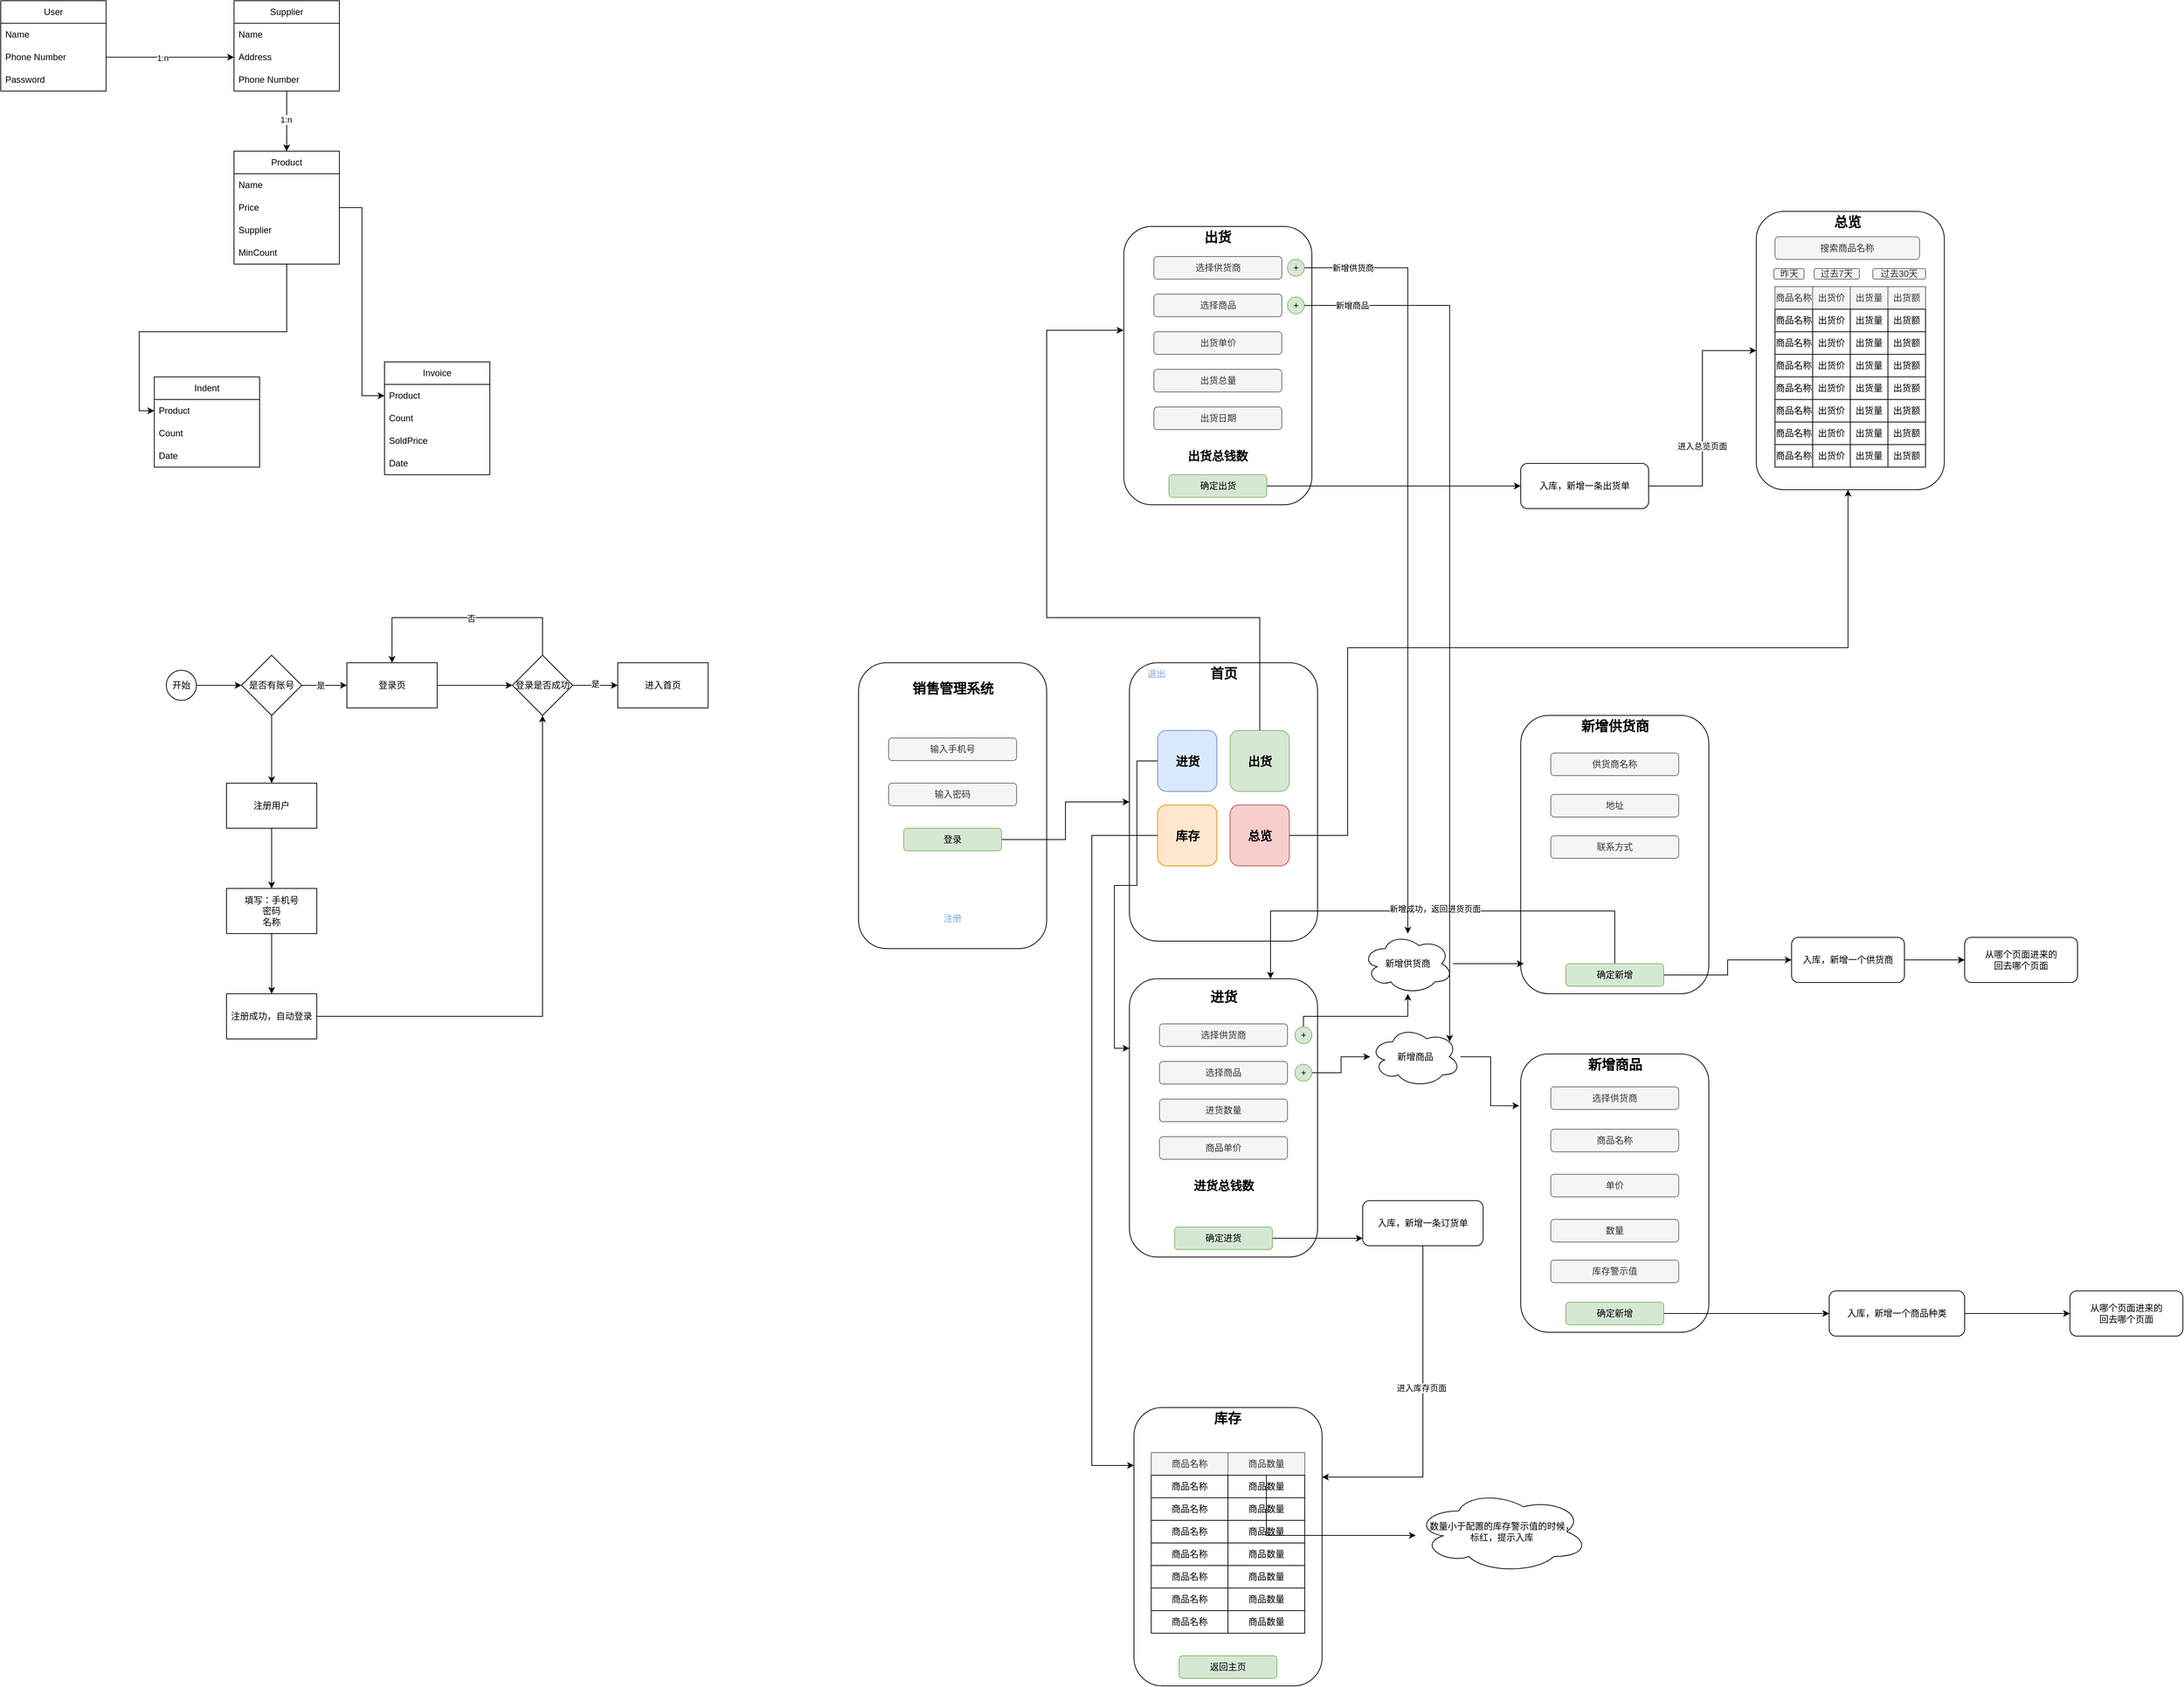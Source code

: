 <mxfile version="24.8.3">
  <diagram id="C5RBs43oDa-KdzZeNtuy" name="Page-1">
    <mxGraphModel dx="4014" dy="1931" grid="1" gridSize="10" guides="1" tooltips="1" connect="1" arrows="1" fold="1" page="1" pageScale="1" pageWidth="827" pageHeight="1169" math="0" shadow="0">
      <root>
        <mxCell id="WIyWlLk6GJQsqaUBKTNV-0" />
        <mxCell id="WIyWlLk6GJQsqaUBKTNV-1" parent="WIyWlLk6GJQsqaUBKTNV-0" />
        <mxCell id="1c8VSmIuXmgOSTZP4LNL-0" value="" style="group" vertex="1" connectable="0" parent="WIyWlLk6GJQsqaUBKTNV-1">
          <mxGeometry x="-170" y="900" width="720" height="560" as="geometry" />
        </mxCell>
        <mxCell id="Wz143nNGYcCUO_f9Ym2T-32" value="" style="edgeStyle=orthogonalEdgeStyle;rounded=0;orthogonalLoop=1;jettySize=auto;html=1;" parent="1c8VSmIuXmgOSTZP4LNL-0" source="Wz143nNGYcCUO_f9Ym2T-30" target="Wz143nNGYcCUO_f9Ym2T-31" edge="1">
          <mxGeometry relative="1" as="geometry" />
        </mxCell>
        <mxCell id="Wz143nNGYcCUO_f9Ym2T-30" value="开始" style="ellipse;whiteSpace=wrap;html=1;aspect=fixed;" parent="1c8VSmIuXmgOSTZP4LNL-0" vertex="1">
          <mxGeometry y="70" width="40" height="40" as="geometry" />
        </mxCell>
        <mxCell id="Wz143nNGYcCUO_f9Ym2T-34" value="" style="edgeStyle=orthogonalEdgeStyle;rounded=0;orthogonalLoop=1;jettySize=auto;html=1;" parent="1c8VSmIuXmgOSTZP4LNL-0" source="Wz143nNGYcCUO_f9Ym2T-31" target="Wz143nNGYcCUO_f9Ym2T-33" edge="1">
          <mxGeometry relative="1" as="geometry" />
        </mxCell>
        <mxCell id="Wz143nNGYcCUO_f9Ym2T-37" value="是" style="edgeLabel;html=1;align=center;verticalAlign=middle;resizable=0;points=[];" parent="Wz143nNGYcCUO_f9Ym2T-34" vertex="1" connectable="0">
          <mxGeometry x="-0.167" relative="1" as="geometry">
            <mxPoint as="offset" />
          </mxGeometry>
        </mxCell>
        <mxCell id="Wz143nNGYcCUO_f9Ym2T-39" value="" style="edgeStyle=orthogonalEdgeStyle;rounded=0;orthogonalLoop=1;jettySize=auto;html=1;" parent="1c8VSmIuXmgOSTZP4LNL-0" source="Wz143nNGYcCUO_f9Ym2T-31" target="Wz143nNGYcCUO_f9Ym2T-38" edge="1">
          <mxGeometry relative="1" as="geometry" />
        </mxCell>
        <mxCell id="Wz143nNGYcCUO_f9Ym2T-31" value="是否有账号" style="rhombus;whiteSpace=wrap;html=1;" parent="1c8VSmIuXmgOSTZP4LNL-0" vertex="1">
          <mxGeometry x="100" y="50" width="80" height="80" as="geometry" />
        </mxCell>
        <mxCell id="Wz143nNGYcCUO_f9Ym2T-36" value="" style="edgeStyle=orthogonalEdgeStyle;rounded=0;orthogonalLoop=1;jettySize=auto;html=1;" parent="1c8VSmIuXmgOSTZP4LNL-0" source="Wz143nNGYcCUO_f9Ym2T-33" target="Wz143nNGYcCUO_f9Ym2T-35" edge="1">
          <mxGeometry relative="1" as="geometry" />
        </mxCell>
        <mxCell id="Wz143nNGYcCUO_f9Ym2T-33" value="登录页" style="whiteSpace=wrap;html=1;" parent="1c8VSmIuXmgOSTZP4LNL-0" vertex="1">
          <mxGeometry x="240" y="60" width="120" height="60" as="geometry" />
        </mxCell>
        <mxCell id="Wz143nNGYcCUO_f9Ym2T-46" value="" style="edgeStyle=orthogonalEdgeStyle;rounded=0;orthogonalLoop=1;jettySize=auto;html=1;" parent="1c8VSmIuXmgOSTZP4LNL-0" source="Wz143nNGYcCUO_f9Ym2T-35" target="Wz143nNGYcCUO_f9Ym2T-45" edge="1">
          <mxGeometry relative="1" as="geometry" />
        </mxCell>
        <mxCell id="Wz143nNGYcCUO_f9Ym2T-48" value="是" style="edgeLabel;html=1;align=center;verticalAlign=middle;resizable=0;points=[];" parent="Wz143nNGYcCUO_f9Ym2T-46" vertex="1" connectable="0">
          <mxGeometry y="2" relative="1" as="geometry">
            <mxPoint as="offset" />
          </mxGeometry>
        </mxCell>
        <mxCell id="Wz143nNGYcCUO_f9Ym2T-47" style="edgeStyle=orthogonalEdgeStyle;rounded=0;orthogonalLoop=1;jettySize=auto;html=1;entryX=0.5;entryY=0;entryDx=0;entryDy=0;" parent="1c8VSmIuXmgOSTZP4LNL-0" source="Wz143nNGYcCUO_f9Ym2T-35" target="Wz143nNGYcCUO_f9Ym2T-33" edge="1">
          <mxGeometry relative="1" as="geometry">
            <Array as="points">
              <mxPoint x="500" />
              <mxPoint x="300" />
            </Array>
          </mxGeometry>
        </mxCell>
        <mxCell id="Wz143nNGYcCUO_f9Ym2T-49" value="否" style="edgeLabel;html=1;align=center;verticalAlign=middle;resizable=0;points=[];" parent="Wz143nNGYcCUO_f9Ym2T-47" vertex="1" connectable="0">
          <mxGeometry x="-0.065" y="1" relative="1" as="geometry">
            <mxPoint as="offset" />
          </mxGeometry>
        </mxCell>
        <mxCell id="Wz143nNGYcCUO_f9Ym2T-35" value="登录是否成功" style="rhombus;whiteSpace=wrap;html=1;" parent="1c8VSmIuXmgOSTZP4LNL-0" vertex="1">
          <mxGeometry x="460" y="50" width="80" height="80" as="geometry" />
        </mxCell>
        <mxCell id="Wz143nNGYcCUO_f9Ym2T-41" value="" style="edgeStyle=orthogonalEdgeStyle;rounded=0;orthogonalLoop=1;jettySize=auto;html=1;" parent="1c8VSmIuXmgOSTZP4LNL-0" source="Wz143nNGYcCUO_f9Ym2T-38" target="Wz143nNGYcCUO_f9Ym2T-40" edge="1">
          <mxGeometry relative="1" as="geometry" />
        </mxCell>
        <mxCell id="Wz143nNGYcCUO_f9Ym2T-38" value="注册用户" style="whiteSpace=wrap;html=1;" parent="1c8VSmIuXmgOSTZP4LNL-0" vertex="1">
          <mxGeometry x="80" y="220" width="120" height="60" as="geometry" />
        </mxCell>
        <mxCell id="Wz143nNGYcCUO_f9Ym2T-43" value="" style="edgeStyle=orthogonalEdgeStyle;rounded=0;orthogonalLoop=1;jettySize=auto;html=1;" parent="1c8VSmIuXmgOSTZP4LNL-0" source="Wz143nNGYcCUO_f9Ym2T-40" target="Wz143nNGYcCUO_f9Ym2T-42" edge="1">
          <mxGeometry relative="1" as="geometry" />
        </mxCell>
        <mxCell id="Wz143nNGYcCUO_f9Ym2T-40" value="填写：手机号&lt;br&gt;密码&lt;br&gt;名称" style="whiteSpace=wrap;html=1;" parent="1c8VSmIuXmgOSTZP4LNL-0" vertex="1">
          <mxGeometry x="80" y="360" width="120" height="60" as="geometry" />
        </mxCell>
        <mxCell id="Wz143nNGYcCUO_f9Ym2T-44" style="edgeStyle=orthogonalEdgeStyle;rounded=0;orthogonalLoop=1;jettySize=auto;html=1;entryX=0.5;entryY=1;entryDx=0;entryDy=0;" parent="1c8VSmIuXmgOSTZP4LNL-0" source="Wz143nNGYcCUO_f9Ym2T-42" target="Wz143nNGYcCUO_f9Ym2T-35" edge="1">
          <mxGeometry relative="1" as="geometry" />
        </mxCell>
        <mxCell id="Wz143nNGYcCUO_f9Ym2T-42" value="注册成功，自动登录" style="whiteSpace=wrap;html=1;" parent="1c8VSmIuXmgOSTZP4LNL-0" vertex="1">
          <mxGeometry x="80" y="500" width="120" height="60" as="geometry" />
        </mxCell>
        <mxCell id="Wz143nNGYcCUO_f9Ym2T-45" value="进入首页" style="whiteSpace=wrap;html=1;" parent="1c8VSmIuXmgOSTZP4LNL-0" vertex="1">
          <mxGeometry x="600" y="60" width="120" height="60" as="geometry" />
        </mxCell>
        <mxCell id="1c8VSmIuXmgOSTZP4LNL-1" value="" style="group" vertex="1" connectable="0" parent="WIyWlLk6GJQsqaUBKTNV-1">
          <mxGeometry x="-390" y="80" width="650" height="630" as="geometry" />
        </mxCell>
        <mxCell id="Wz143nNGYcCUO_f9Ym2T-0" value="User" style="swimlane;fontStyle=0;childLayout=stackLayout;horizontal=1;startSize=30;horizontalStack=0;resizeParent=1;resizeParentMax=0;resizeLast=0;collapsible=1;marginBottom=0;whiteSpace=wrap;html=1;" parent="1c8VSmIuXmgOSTZP4LNL-1" vertex="1">
          <mxGeometry width="140" height="120" as="geometry" />
        </mxCell>
        <mxCell id="Wz143nNGYcCUO_f9Ym2T-1" value="Name" style="text;strokeColor=none;fillColor=none;align=left;verticalAlign=middle;spacingLeft=4;spacingRight=4;overflow=hidden;points=[[0,0.5],[1,0.5]];portConstraint=eastwest;rotatable=0;whiteSpace=wrap;html=1;" parent="Wz143nNGYcCUO_f9Ym2T-0" vertex="1">
          <mxGeometry y="30" width="140" height="30" as="geometry" />
        </mxCell>
        <mxCell id="Wz143nNGYcCUO_f9Ym2T-2" value="Phone Number" style="text;strokeColor=none;fillColor=none;align=left;verticalAlign=middle;spacingLeft=4;spacingRight=4;overflow=hidden;points=[[0,0.5],[1,0.5]];portConstraint=eastwest;rotatable=0;whiteSpace=wrap;html=1;" parent="Wz143nNGYcCUO_f9Ym2T-0" vertex="1">
          <mxGeometry y="60" width="140" height="30" as="geometry" />
        </mxCell>
        <mxCell id="Wz143nNGYcCUO_f9Ym2T-3" value="Password" style="text;strokeColor=none;fillColor=none;align=left;verticalAlign=middle;spacingLeft=4;spacingRight=4;overflow=hidden;points=[[0,0.5],[1,0.5]];portConstraint=eastwest;rotatable=0;whiteSpace=wrap;html=1;" parent="Wz143nNGYcCUO_f9Ym2T-0" vertex="1">
          <mxGeometry y="90" width="140" height="30" as="geometry" />
        </mxCell>
        <mxCell id="Wz143nNGYcCUO_f9Ym2T-24" style="edgeStyle=orthogonalEdgeStyle;rounded=0;orthogonalLoop=1;jettySize=auto;html=1;entryX=0.5;entryY=0;entryDx=0;entryDy=0;" parent="1c8VSmIuXmgOSTZP4LNL-1" source="Wz143nNGYcCUO_f9Ym2T-4" target="Wz143nNGYcCUO_f9Ym2T-8" edge="1">
          <mxGeometry relative="1" as="geometry" />
        </mxCell>
        <mxCell id="Wz143nNGYcCUO_f9Ym2T-25" value="1:n" style="edgeLabel;html=1;align=center;verticalAlign=middle;resizable=0;points=[];" parent="Wz143nNGYcCUO_f9Ym2T-24" vertex="1" connectable="0">
          <mxGeometry x="-0.057" y="-1" relative="1" as="geometry">
            <mxPoint as="offset" />
          </mxGeometry>
        </mxCell>
        <mxCell id="Wz143nNGYcCUO_f9Ym2T-4" value="Supplier" style="swimlane;fontStyle=0;childLayout=stackLayout;horizontal=1;startSize=30;horizontalStack=0;resizeParent=1;resizeParentMax=0;resizeLast=0;collapsible=1;marginBottom=0;whiteSpace=wrap;html=1;" parent="1c8VSmIuXmgOSTZP4LNL-1" vertex="1">
          <mxGeometry x="310" width="140" height="120" as="geometry" />
        </mxCell>
        <mxCell id="Wz143nNGYcCUO_f9Ym2T-5" value="Name" style="text;strokeColor=none;fillColor=none;align=left;verticalAlign=middle;spacingLeft=4;spacingRight=4;overflow=hidden;points=[[0,0.5],[1,0.5]];portConstraint=eastwest;rotatable=0;whiteSpace=wrap;html=1;" parent="Wz143nNGYcCUO_f9Ym2T-4" vertex="1">
          <mxGeometry y="30" width="140" height="30" as="geometry" />
        </mxCell>
        <mxCell id="Wz143nNGYcCUO_f9Ym2T-6" value="Address" style="text;strokeColor=none;fillColor=none;align=left;verticalAlign=middle;spacingLeft=4;spacingRight=4;overflow=hidden;points=[[0,0.5],[1,0.5]];portConstraint=eastwest;rotatable=0;whiteSpace=wrap;html=1;" parent="Wz143nNGYcCUO_f9Ym2T-4" vertex="1">
          <mxGeometry y="60" width="140" height="30" as="geometry" />
        </mxCell>
        <mxCell id="Wz143nNGYcCUO_f9Ym2T-7" value="Phone Number" style="text;strokeColor=none;fillColor=none;align=left;verticalAlign=middle;spacingLeft=4;spacingRight=4;overflow=hidden;points=[[0,0.5],[1,0.5]];portConstraint=eastwest;rotatable=0;whiteSpace=wrap;html=1;" parent="Wz143nNGYcCUO_f9Ym2T-4" vertex="1">
          <mxGeometry y="90" width="140" height="30" as="geometry" />
        </mxCell>
        <mxCell id="Wz143nNGYcCUO_f9Ym2T-27" style="edgeStyle=orthogonalEdgeStyle;rounded=0;orthogonalLoop=1;jettySize=auto;html=1;entryX=0;entryY=0.5;entryDx=0;entryDy=0;" parent="1c8VSmIuXmgOSTZP4LNL-1" source="Wz143nNGYcCUO_f9Ym2T-8" target="Wz143nNGYcCUO_f9Ym2T-13" edge="1">
          <mxGeometry relative="1" as="geometry" />
        </mxCell>
        <mxCell id="Wz143nNGYcCUO_f9Ym2T-8" value="Product" style="swimlane;fontStyle=0;childLayout=stackLayout;horizontal=1;startSize=30;horizontalStack=0;resizeParent=1;resizeParentMax=0;resizeLast=0;collapsible=1;marginBottom=0;whiteSpace=wrap;html=1;" parent="1c8VSmIuXmgOSTZP4LNL-1" vertex="1">
          <mxGeometry x="310" y="200" width="140" height="150" as="geometry" />
        </mxCell>
        <mxCell id="Wz143nNGYcCUO_f9Ym2T-9" value="Name" style="text;strokeColor=none;fillColor=none;align=left;verticalAlign=middle;spacingLeft=4;spacingRight=4;overflow=hidden;points=[[0,0.5],[1,0.5]];portConstraint=eastwest;rotatable=0;whiteSpace=wrap;html=1;" parent="Wz143nNGYcCUO_f9Ym2T-8" vertex="1">
          <mxGeometry y="30" width="140" height="30" as="geometry" />
        </mxCell>
        <mxCell id="Wz143nNGYcCUO_f9Ym2T-10" value="Price" style="text;strokeColor=none;fillColor=none;align=left;verticalAlign=middle;spacingLeft=4;spacingRight=4;overflow=hidden;points=[[0,0.5],[1,0.5]];portConstraint=eastwest;rotatable=0;whiteSpace=wrap;html=1;" parent="Wz143nNGYcCUO_f9Ym2T-8" vertex="1">
          <mxGeometry y="60" width="140" height="30" as="geometry" />
        </mxCell>
        <mxCell id="Wz143nNGYcCUO_f9Ym2T-11" value="Supplier" style="text;strokeColor=none;fillColor=none;align=left;verticalAlign=middle;spacingLeft=4;spacingRight=4;overflow=hidden;points=[[0,0.5],[1,0.5]];portConstraint=eastwest;rotatable=0;whiteSpace=wrap;html=1;" parent="Wz143nNGYcCUO_f9Ym2T-8" vertex="1">
          <mxGeometry y="90" width="140" height="30" as="geometry" />
        </mxCell>
        <mxCell id="Wz143nNGYcCUO_f9Ym2T-22" value="MinCount" style="text;strokeColor=none;fillColor=none;align=left;verticalAlign=middle;spacingLeft=4;spacingRight=4;overflow=hidden;points=[[0,0.5],[1,0.5]];portConstraint=eastwest;rotatable=0;whiteSpace=wrap;html=1;" parent="Wz143nNGYcCUO_f9Ym2T-8" vertex="1">
          <mxGeometry y="120" width="140" height="30" as="geometry" />
        </mxCell>
        <mxCell id="Wz143nNGYcCUO_f9Ym2T-12" value="Indent" style="swimlane;fontStyle=0;childLayout=stackLayout;horizontal=1;startSize=30;horizontalStack=0;resizeParent=1;resizeParentMax=0;resizeLast=0;collapsible=1;marginBottom=0;whiteSpace=wrap;html=1;" parent="1c8VSmIuXmgOSTZP4LNL-1" vertex="1">
          <mxGeometry x="204" y="500" width="140" height="120" as="geometry" />
        </mxCell>
        <mxCell id="Wz143nNGYcCUO_f9Ym2T-13" value="Product" style="text;strokeColor=none;fillColor=none;align=left;verticalAlign=middle;spacingLeft=4;spacingRight=4;overflow=hidden;points=[[0,0.5],[1,0.5]];portConstraint=eastwest;rotatable=0;whiteSpace=wrap;html=1;" parent="Wz143nNGYcCUO_f9Ym2T-12" vertex="1">
          <mxGeometry y="30" width="140" height="30" as="geometry" />
        </mxCell>
        <mxCell id="Wz143nNGYcCUO_f9Ym2T-14" value="Count" style="text;strokeColor=none;fillColor=none;align=left;verticalAlign=middle;spacingLeft=4;spacingRight=4;overflow=hidden;points=[[0,0.5],[1,0.5]];portConstraint=eastwest;rotatable=0;whiteSpace=wrap;html=1;" parent="Wz143nNGYcCUO_f9Ym2T-12" vertex="1">
          <mxGeometry y="60" width="140" height="30" as="geometry" />
        </mxCell>
        <mxCell id="Wz143nNGYcCUO_f9Ym2T-16" value="Date" style="text;strokeColor=none;fillColor=none;align=left;verticalAlign=middle;spacingLeft=4;spacingRight=4;overflow=hidden;points=[[0,0.5],[1,0.5]];portConstraint=eastwest;rotatable=0;whiteSpace=wrap;html=1;" parent="Wz143nNGYcCUO_f9Ym2T-12" vertex="1">
          <mxGeometry y="90" width="140" height="30" as="geometry" />
        </mxCell>
        <mxCell id="Wz143nNGYcCUO_f9Ym2T-17" value="Invoice" style="swimlane;fontStyle=0;childLayout=stackLayout;horizontal=1;startSize=30;horizontalStack=0;resizeParent=1;resizeParentMax=0;resizeLast=0;collapsible=1;marginBottom=0;whiteSpace=wrap;html=1;" parent="1c8VSmIuXmgOSTZP4LNL-1" vertex="1">
          <mxGeometry x="510" y="480" width="140" height="150" as="geometry" />
        </mxCell>
        <mxCell id="Wz143nNGYcCUO_f9Ym2T-18" value="Product" style="text;strokeColor=none;fillColor=none;align=left;verticalAlign=middle;spacingLeft=4;spacingRight=4;overflow=hidden;points=[[0,0.5],[1,0.5]];portConstraint=eastwest;rotatable=0;whiteSpace=wrap;html=1;" parent="Wz143nNGYcCUO_f9Ym2T-17" vertex="1">
          <mxGeometry y="30" width="140" height="30" as="geometry" />
        </mxCell>
        <mxCell id="Wz143nNGYcCUO_f9Ym2T-19" value="Count" style="text;strokeColor=none;fillColor=none;align=left;verticalAlign=middle;spacingLeft=4;spacingRight=4;overflow=hidden;points=[[0,0.5],[1,0.5]];portConstraint=eastwest;rotatable=0;whiteSpace=wrap;html=1;" parent="Wz143nNGYcCUO_f9Ym2T-17" vertex="1">
          <mxGeometry y="60" width="140" height="30" as="geometry" />
        </mxCell>
        <mxCell id="Wz143nNGYcCUO_f9Ym2T-20" value="SoldPrice" style="text;strokeColor=none;fillColor=none;align=left;verticalAlign=middle;spacingLeft=4;spacingRight=4;overflow=hidden;points=[[0,0.5],[1,0.5]];portConstraint=eastwest;rotatable=0;whiteSpace=wrap;html=1;" parent="Wz143nNGYcCUO_f9Ym2T-17" vertex="1">
          <mxGeometry y="90" width="140" height="30" as="geometry" />
        </mxCell>
        <mxCell id="Wz143nNGYcCUO_f9Ym2T-21" value="Date" style="text;strokeColor=none;fillColor=none;align=left;verticalAlign=middle;spacingLeft=4;spacingRight=4;overflow=hidden;points=[[0,0.5],[1,0.5]];portConstraint=eastwest;rotatable=0;whiteSpace=wrap;html=1;" parent="Wz143nNGYcCUO_f9Ym2T-17" vertex="1">
          <mxGeometry y="120" width="140" height="30" as="geometry" />
        </mxCell>
        <mxCell id="Wz143nNGYcCUO_f9Ym2T-23" style="edgeStyle=orthogonalEdgeStyle;rounded=0;orthogonalLoop=1;jettySize=auto;html=1;" parent="1c8VSmIuXmgOSTZP4LNL-1" source="Wz143nNGYcCUO_f9Ym2T-2" target="Wz143nNGYcCUO_f9Ym2T-6" edge="1">
          <mxGeometry relative="1" as="geometry" />
        </mxCell>
        <mxCell id="Wz143nNGYcCUO_f9Ym2T-26" value="1:n" style="edgeLabel;html=1;align=center;verticalAlign=middle;resizable=0;points=[];" parent="Wz143nNGYcCUO_f9Ym2T-23" vertex="1" connectable="0">
          <mxGeometry x="-0.118" y="-1" relative="1" as="geometry">
            <mxPoint as="offset" />
          </mxGeometry>
        </mxCell>
        <mxCell id="Wz143nNGYcCUO_f9Ym2T-28" style="edgeStyle=orthogonalEdgeStyle;rounded=0;orthogonalLoop=1;jettySize=auto;html=1;" parent="1c8VSmIuXmgOSTZP4LNL-1" source="Wz143nNGYcCUO_f9Ym2T-10" target="Wz143nNGYcCUO_f9Ym2T-18" edge="1">
          <mxGeometry relative="1" as="geometry" />
        </mxCell>
        <mxCell id="1c8VSmIuXmgOSTZP4LNL-2" value="" style="group" vertex="1" connectable="0" parent="WIyWlLk6GJQsqaUBKTNV-1">
          <mxGeometry x="750" y="360" width="1760" height="1960" as="geometry" />
        </mxCell>
        <mxCell id="Wz143nNGYcCUO_f9Ym2T-50" value="" style="rounded=1;whiteSpace=wrap;html=1;" parent="1c8VSmIuXmgOSTZP4LNL-2" vertex="1">
          <mxGeometry y="600" width="250" height="380" as="geometry" />
        </mxCell>
        <mxCell id="Wz143nNGYcCUO_f9Ym2T-51" value="输入手机号" style="rounded=1;whiteSpace=wrap;html=1;fillColor=#f5f5f5;fontColor=#333333;strokeColor=#666666;" parent="1c8VSmIuXmgOSTZP4LNL-2" vertex="1">
          <mxGeometry x="40" y="700" width="170" height="30" as="geometry" />
        </mxCell>
        <mxCell id="Wz143nNGYcCUO_f9Ym2T-52" value="输入密码" style="rounded=1;whiteSpace=wrap;html=1;fillColor=#f5f5f5;fontColor=#333333;strokeColor=#666666;" parent="1c8VSmIuXmgOSTZP4LNL-2" vertex="1">
          <mxGeometry x="40" y="760" width="170" height="30" as="geometry" />
        </mxCell>
        <mxCell id="Wz143nNGYcCUO_f9Ym2T-57" style="edgeStyle=orthogonalEdgeStyle;rounded=0;orthogonalLoop=1;jettySize=auto;html=1;entryX=0;entryY=0.5;entryDx=0;entryDy=0;" parent="1c8VSmIuXmgOSTZP4LNL-2" source="Wz143nNGYcCUO_f9Ym2T-53" target="Wz143nNGYcCUO_f9Ym2T-56" edge="1">
          <mxGeometry relative="1" as="geometry" />
        </mxCell>
        <mxCell id="Wz143nNGYcCUO_f9Ym2T-53" value="登录" style="rounded=1;whiteSpace=wrap;html=1;fillColor=#d5e8d4;strokeColor=#82b366;" parent="1c8VSmIuXmgOSTZP4LNL-2" vertex="1">
          <mxGeometry x="60" y="820" width="130" height="30" as="geometry" />
        </mxCell>
        <mxCell id="Wz143nNGYcCUO_f9Ym2T-54" value="&lt;font color=&quot;#7ea6e0&quot;&gt;注册&lt;/font&gt;" style="text;html=1;align=center;verticalAlign=middle;whiteSpace=wrap;rounded=0;" parent="1c8VSmIuXmgOSTZP4LNL-2" vertex="1">
          <mxGeometry x="95" y="925" width="60" height="30" as="geometry" />
        </mxCell>
        <mxCell id="Wz143nNGYcCUO_f9Ym2T-55" value="&lt;b&gt;&lt;font style=&quot;font-size: 18px;&quot;&gt;销售管理系统&lt;/font&gt;&lt;/b&gt;" style="text;html=1;align=center;verticalAlign=middle;whiteSpace=wrap;rounded=0;" parent="1c8VSmIuXmgOSTZP4LNL-2" vertex="1">
          <mxGeometry x="67.5" y="620" width="115" height="30" as="geometry" />
        </mxCell>
        <mxCell id="Wz143nNGYcCUO_f9Ym2T-56" value="" style="rounded=1;whiteSpace=wrap;html=1;" parent="1c8VSmIuXmgOSTZP4LNL-2" vertex="1">
          <mxGeometry x="360" y="600" width="250" height="370" as="geometry" />
        </mxCell>
        <mxCell id="Wz143nNGYcCUO_f9Ym2T-63" value="&lt;b&gt;&lt;font style=&quot;font-size: 18px;&quot;&gt;首页&lt;/font&gt;&lt;/b&gt;" style="text;html=1;align=center;verticalAlign=middle;whiteSpace=wrap;rounded=0;" parent="1c8VSmIuXmgOSTZP4LNL-2" vertex="1">
          <mxGeometry x="427.5" y="600" width="115" height="30" as="geometry" />
        </mxCell>
        <mxCell id="Wz143nNGYcCUO_f9Ym2T-65" value="&lt;font color=&quot;#7ea6e0&quot;&gt;退出&lt;/font&gt;" style="text;html=1;align=center;verticalAlign=middle;whiteSpace=wrap;rounded=0;" parent="1c8VSmIuXmgOSTZP4LNL-2" vertex="1">
          <mxGeometry x="366" y="600" width="60" height="30" as="geometry" />
        </mxCell>
        <mxCell id="Wz143nNGYcCUO_f9Ym2T-66" value="" style="group" parent="1c8VSmIuXmgOSTZP4LNL-2" vertex="1" connectable="0">
          <mxGeometry x="397.5" y="690" width="175" height="180" as="geometry" />
        </mxCell>
        <mxCell id="Wz143nNGYcCUO_f9Ym2T-58" value="&lt;b&gt;&lt;font style=&quot;font-size: 16px;&quot;&gt;进货&lt;/font&gt;&lt;/b&gt;" style="rounded=1;whiteSpace=wrap;html=1;fillColor=#dae8fc;strokeColor=#6c8ebf;" parent="Wz143nNGYcCUO_f9Ym2T-66" vertex="1">
          <mxGeometry width="78.75" height="81" as="geometry" />
        </mxCell>
        <mxCell id="Wz143nNGYcCUO_f9Ym2T-60" value="&lt;b&gt;&lt;font style=&quot;font-size: 16px;&quot;&gt;库存&lt;/font&gt;&lt;/b&gt;" style="rounded=1;whiteSpace=wrap;html=1;fillColor=#ffe6cc;strokeColor=#d79b00;" parent="Wz143nNGYcCUO_f9Ym2T-66" vertex="1">
          <mxGeometry y="99" width="78.75" height="81" as="geometry" />
        </mxCell>
        <mxCell id="Wz143nNGYcCUO_f9Ym2T-61" value="&lt;b&gt;&lt;font style=&quot;font-size: 16px;&quot;&gt;出货&lt;/font&gt;&lt;/b&gt;" style="rounded=1;whiteSpace=wrap;html=1;fillColor=#d5e8d4;strokeColor=#82b366;" parent="Wz143nNGYcCUO_f9Ym2T-66" vertex="1">
          <mxGeometry x="96.25" width="78.75" height="81" as="geometry" />
        </mxCell>
        <mxCell id="Wz143nNGYcCUO_f9Ym2T-62" value="&lt;span style=&quot;font-size: 16px;&quot;&gt;&lt;b&gt;总览&lt;/b&gt;&lt;/span&gt;" style="rounded=1;whiteSpace=wrap;html=1;fillColor=#f8cecc;strokeColor=#b85450;" parent="Wz143nNGYcCUO_f9Ym2T-66" vertex="1">
          <mxGeometry x="96.25" y="99" width="78.75" height="81" as="geometry" />
        </mxCell>
        <mxCell id="Wz143nNGYcCUO_f9Ym2T-68" value="" style="rounded=1;whiteSpace=wrap;html=1;" parent="1c8VSmIuXmgOSTZP4LNL-2" vertex="1">
          <mxGeometry x="360" y="1020" width="250" height="370" as="geometry" />
        </mxCell>
        <mxCell id="Wz143nNGYcCUO_f9Ym2T-69" value="&lt;b&gt;&lt;font style=&quot;font-size: 18px;&quot;&gt;进货&lt;/font&gt;&lt;/b&gt;" style="text;html=1;align=center;verticalAlign=middle;whiteSpace=wrap;rounded=0;" parent="1c8VSmIuXmgOSTZP4LNL-2" vertex="1">
          <mxGeometry x="427.5" y="1030" width="115" height="30" as="geometry" />
        </mxCell>
        <mxCell id="Wz143nNGYcCUO_f9Ym2T-70" value="选择供货商" style="rounded=1;whiteSpace=wrap;html=1;fillColor=#f5f5f5;fontColor=#333333;strokeColor=#666666;" parent="1c8VSmIuXmgOSTZP4LNL-2" vertex="1">
          <mxGeometry x="400" y="1080" width="170" height="30" as="geometry" />
        </mxCell>
        <mxCell id="Wz143nNGYcCUO_f9Ym2T-71" value="选择商品" style="rounded=1;whiteSpace=wrap;html=1;fillColor=#f5f5f5;fontColor=#333333;strokeColor=#666666;" parent="1c8VSmIuXmgOSTZP4LNL-2" vertex="1">
          <mxGeometry x="400" y="1130" width="170" height="30" as="geometry" />
        </mxCell>
        <mxCell id="Wz143nNGYcCUO_f9Ym2T-72" value="进货数量" style="rounded=1;whiteSpace=wrap;html=1;fillColor=#f5f5f5;fontColor=#333333;strokeColor=#666666;" parent="1c8VSmIuXmgOSTZP4LNL-2" vertex="1">
          <mxGeometry x="400" y="1180" width="170" height="30" as="geometry" />
        </mxCell>
        <mxCell id="Wz143nNGYcCUO_f9Ym2T-73" value="商品单价" style="rounded=1;whiteSpace=wrap;html=1;fillColor=#f5f5f5;fontColor=#333333;strokeColor=#666666;" parent="1c8VSmIuXmgOSTZP4LNL-2" vertex="1">
          <mxGeometry x="400" y="1230" width="170" height="30" as="geometry" />
        </mxCell>
        <mxCell id="Wz143nNGYcCUO_f9Ym2T-74" value="&lt;b&gt;&lt;font style=&quot;font-size: 16px;&quot;&gt;进货总钱数&lt;/font&gt;&lt;/b&gt;" style="text;html=1;align=center;verticalAlign=middle;whiteSpace=wrap;rounded=0;" parent="1c8VSmIuXmgOSTZP4LNL-2" vertex="1">
          <mxGeometry x="433.75" y="1280" width="102.5" height="30" as="geometry" />
        </mxCell>
        <mxCell id="Wz143nNGYcCUO_f9Ym2T-91" value="" style="edgeStyle=orthogonalEdgeStyle;rounded=0;orthogonalLoop=1;jettySize=auto;html=1;" parent="1c8VSmIuXmgOSTZP4LNL-2" source="Wz143nNGYcCUO_f9Ym2T-75" target="Wz143nNGYcCUO_f9Ym2T-90" edge="1">
          <mxGeometry relative="1" as="geometry">
            <Array as="points">
              <mxPoint x="640" y="1365" />
              <mxPoint x="640" y="1365" />
            </Array>
          </mxGeometry>
        </mxCell>
        <mxCell id="Wz143nNGYcCUO_f9Ym2T-75" value="确定进货" style="rounded=1;whiteSpace=wrap;html=1;fillColor=#d5e8d4;strokeColor=#82b366;" parent="1c8VSmIuXmgOSTZP4LNL-2" vertex="1">
          <mxGeometry x="420" y="1350" width="130" height="30" as="geometry" />
        </mxCell>
        <mxCell id="Wz143nNGYcCUO_f9Ym2T-81" style="edgeStyle=orthogonalEdgeStyle;rounded=0;orthogonalLoop=1;jettySize=auto;html=1;" parent="1c8VSmIuXmgOSTZP4LNL-2" source="Wz143nNGYcCUO_f9Ym2T-76" target="Wz143nNGYcCUO_f9Ym2T-78" edge="1">
          <mxGeometry relative="1" as="geometry">
            <Array as="points">
              <mxPoint x="591" y="1070" />
              <mxPoint x="730" y="1070" />
            </Array>
          </mxGeometry>
        </mxCell>
        <mxCell id="Wz143nNGYcCUO_f9Ym2T-76" value="+" style="ellipse;whiteSpace=wrap;html=1;aspect=fixed;fillColor=#d5e8d4;strokeColor=#82b366;" parent="1c8VSmIuXmgOSTZP4LNL-2" vertex="1">
          <mxGeometry x="580" y="1083.75" width="22.5" height="22.5" as="geometry" />
        </mxCell>
        <mxCell id="Wz143nNGYcCUO_f9Ym2T-80" style="edgeStyle=orthogonalEdgeStyle;rounded=0;orthogonalLoop=1;jettySize=auto;html=1;" parent="1c8VSmIuXmgOSTZP4LNL-2" source="Wz143nNGYcCUO_f9Ym2T-77" target="Wz143nNGYcCUO_f9Ym2T-79" edge="1">
          <mxGeometry relative="1" as="geometry" />
        </mxCell>
        <mxCell id="Wz143nNGYcCUO_f9Ym2T-77" value="+" style="ellipse;whiteSpace=wrap;html=1;aspect=fixed;fillColor=#d5e8d4;strokeColor=#82b366;" parent="1c8VSmIuXmgOSTZP4LNL-2" vertex="1">
          <mxGeometry x="580" y="1133.75" width="22.5" height="22.5" as="geometry" />
        </mxCell>
        <mxCell id="Wz143nNGYcCUO_f9Ym2T-78" value="新增供货商" style="ellipse;shape=cloud;whiteSpace=wrap;html=1;" parent="1c8VSmIuXmgOSTZP4LNL-2" vertex="1">
          <mxGeometry x="670" y="960" width="120" height="80" as="geometry" />
        </mxCell>
        <mxCell id="Wz143nNGYcCUO_f9Ym2T-79" value="新增商品" style="ellipse;shape=cloud;whiteSpace=wrap;html=1;" parent="1c8VSmIuXmgOSTZP4LNL-2" vertex="1">
          <mxGeometry x="680" y="1083.75" width="120" height="80" as="geometry" />
        </mxCell>
        <mxCell id="Wz143nNGYcCUO_f9Ym2T-82" value="" style="rounded=1;whiteSpace=wrap;html=1;" parent="1c8VSmIuXmgOSTZP4LNL-2" vertex="1">
          <mxGeometry x="880" y="670" width="250" height="370" as="geometry" />
        </mxCell>
        <mxCell id="Wz143nNGYcCUO_f9Ym2T-83" style="edgeStyle=orthogonalEdgeStyle;rounded=0;orthogonalLoop=1;jettySize=auto;html=1;entryX=0.016;entryY=0.892;entryDx=0;entryDy=0;entryPerimeter=0;" parent="1c8VSmIuXmgOSTZP4LNL-2" source="Wz143nNGYcCUO_f9Ym2T-78" target="Wz143nNGYcCUO_f9Ym2T-82" edge="1">
          <mxGeometry relative="1" as="geometry" />
        </mxCell>
        <mxCell id="Wz143nNGYcCUO_f9Ym2T-84" value="供货商名称" style="rounded=1;whiteSpace=wrap;html=1;fillColor=#f5f5f5;fontColor=#333333;strokeColor=#666666;" parent="1c8VSmIuXmgOSTZP4LNL-2" vertex="1">
          <mxGeometry x="920" y="720" width="170" height="30" as="geometry" />
        </mxCell>
        <mxCell id="Wz143nNGYcCUO_f9Ym2T-85" value="&lt;b&gt;&lt;font style=&quot;font-size: 18px;&quot;&gt;新增供货商&lt;/font&gt;&lt;/b&gt;" style="text;html=1;align=center;verticalAlign=middle;whiteSpace=wrap;rounded=0;" parent="1c8VSmIuXmgOSTZP4LNL-2" vertex="1">
          <mxGeometry x="947.5" y="670" width="115" height="30" as="geometry" />
        </mxCell>
        <mxCell id="Wz143nNGYcCUO_f9Ym2T-86" value="地址" style="rounded=1;whiteSpace=wrap;html=1;fillColor=#f5f5f5;fontColor=#333333;strokeColor=#666666;" parent="1c8VSmIuXmgOSTZP4LNL-2" vertex="1">
          <mxGeometry x="920" y="775" width="170" height="30" as="geometry" />
        </mxCell>
        <mxCell id="Wz143nNGYcCUO_f9Ym2T-87" value="联系方式" style="rounded=1;whiteSpace=wrap;html=1;fillColor=#f5f5f5;fontColor=#333333;strokeColor=#666666;" parent="1c8VSmIuXmgOSTZP4LNL-2" vertex="1">
          <mxGeometry x="920" y="830" width="170" height="30" as="geometry" />
        </mxCell>
        <mxCell id="Wz143nNGYcCUO_f9Ym2T-93" value="" style="edgeStyle=orthogonalEdgeStyle;rounded=0;orthogonalLoop=1;jettySize=auto;html=1;" parent="1c8VSmIuXmgOSTZP4LNL-2" source="Wz143nNGYcCUO_f9Ym2T-88" target="Wz143nNGYcCUO_f9Ym2T-92" edge="1">
          <mxGeometry relative="1" as="geometry" />
        </mxCell>
        <mxCell id="Wz143nNGYcCUO_f9Ym2T-94" style="edgeStyle=orthogonalEdgeStyle;rounded=0;orthogonalLoop=1;jettySize=auto;html=1;entryX=0.75;entryY=0;entryDx=0;entryDy=0;" parent="1c8VSmIuXmgOSTZP4LNL-2" source="Wz143nNGYcCUO_f9Ym2T-88" target="Wz143nNGYcCUO_f9Ym2T-68" edge="1">
          <mxGeometry relative="1" as="geometry">
            <Array as="points">
              <mxPoint x="1005" y="930" />
              <mxPoint x="548" y="930" />
            </Array>
          </mxGeometry>
        </mxCell>
        <mxCell id="Wz143nNGYcCUO_f9Ym2T-95" value="新增成功，返回进货页面" style="edgeLabel;html=1;align=center;verticalAlign=middle;resizable=0;points=[];" parent="Wz143nNGYcCUO_f9Ym2T-94" vertex="1" connectable="0">
          <mxGeometry x="0.003" y="-3" relative="1" as="geometry">
            <mxPoint as="offset" />
          </mxGeometry>
        </mxCell>
        <mxCell id="Wz143nNGYcCUO_f9Ym2T-88" value="确定新增" style="rounded=1;whiteSpace=wrap;html=1;fillColor=#d5e8d4;strokeColor=#82b366;" parent="1c8VSmIuXmgOSTZP4LNL-2" vertex="1">
          <mxGeometry x="940" y="1000" width="130" height="30" as="geometry" />
        </mxCell>
        <mxCell id="Wz143nNGYcCUO_f9Ym2T-129" style="edgeStyle=orthogonalEdgeStyle;rounded=0;orthogonalLoop=1;jettySize=auto;html=1;entryX=1;entryY=0.25;entryDx=0;entryDy=0;" parent="1c8VSmIuXmgOSTZP4LNL-2" source="Wz143nNGYcCUO_f9Ym2T-90" target="Wz143nNGYcCUO_f9Ym2T-108" edge="1">
          <mxGeometry relative="1" as="geometry">
            <Array as="points">
              <mxPoint x="750" y="1683" />
            </Array>
          </mxGeometry>
        </mxCell>
        <mxCell id="Wz143nNGYcCUO_f9Ym2T-130" value="进入库存页面" style="edgeLabel;html=1;align=center;verticalAlign=middle;resizable=0;points=[];" parent="Wz143nNGYcCUO_f9Ym2T-129" vertex="1" connectable="0">
          <mxGeometry x="-0.144" y="-2" relative="1" as="geometry">
            <mxPoint as="offset" />
          </mxGeometry>
        </mxCell>
        <mxCell id="Wz143nNGYcCUO_f9Ym2T-90" value="入库，新增一条订货单" style="whiteSpace=wrap;html=1;rounded=1;" parent="1c8VSmIuXmgOSTZP4LNL-2" vertex="1">
          <mxGeometry x="670" y="1315" width="160" height="60" as="geometry" />
        </mxCell>
        <mxCell id="Wz143nNGYcCUO_f9Ym2T-156" value="" style="edgeStyle=orthogonalEdgeStyle;rounded=0;orthogonalLoop=1;jettySize=auto;html=1;" parent="1c8VSmIuXmgOSTZP4LNL-2" source="Wz143nNGYcCUO_f9Ym2T-92" target="Wz143nNGYcCUO_f9Ym2T-155" edge="1">
          <mxGeometry relative="1" as="geometry" />
        </mxCell>
        <mxCell id="Wz143nNGYcCUO_f9Ym2T-92" value="入库，新增一个供货商" style="whiteSpace=wrap;html=1;rounded=1;" parent="1c8VSmIuXmgOSTZP4LNL-2" vertex="1">
          <mxGeometry x="1240" y="965" width="150" height="60" as="geometry" />
        </mxCell>
        <mxCell id="Wz143nNGYcCUO_f9Ym2T-96" value="" style="rounded=1;whiteSpace=wrap;html=1;" parent="1c8VSmIuXmgOSTZP4LNL-2" vertex="1">
          <mxGeometry x="880" y="1120" width="250" height="370" as="geometry" />
        </mxCell>
        <mxCell id="Wz143nNGYcCUO_f9Ym2T-97" value="&lt;b&gt;&lt;font style=&quot;font-size: 18px;&quot;&gt;新增商品&lt;/font&gt;&lt;/b&gt;" style="text;html=1;align=center;verticalAlign=middle;whiteSpace=wrap;rounded=0;" parent="1c8VSmIuXmgOSTZP4LNL-2" vertex="1">
          <mxGeometry x="947.5" y="1120" width="115" height="30" as="geometry" />
        </mxCell>
        <mxCell id="Wz143nNGYcCUO_f9Ym2T-98" value="选择供货商" style="rounded=1;whiteSpace=wrap;html=1;fillColor=#f5f5f5;fontColor=#333333;strokeColor=#666666;" parent="1c8VSmIuXmgOSTZP4LNL-2" vertex="1">
          <mxGeometry x="920" y="1163.75" width="170" height="30" as="geometry" />
        </mxCell>
        <mxCell id="Wz143nNGYcCUO_f9Ym2T-99" value="商品名称" style="rounded=1;whiteSpace=wrap;html=1;fillColor=#f5f5f5;fontColor=#333333;strokeColor=#666666;" parent="1c8VSmIuXmgOSTZP4LNL-2" vertex="1">
          <mxGeometry x="920" y="1220" width="170" height="30" as="geometry" />
        </mxCell>
        <mxCell id="Wz143nNGYcCUO_f9Ym2T-100" value="单价" style="rounded=1;whiteSpace=wrap;html=1;fillColor=#f5f5f5;fontColor=#333333;strokeColor=#666666;" parent="1c8VSmIuXmgOSTZP4LNL-2" vertex="1">
          <mxGeometry x="920" y="1280" width="170" height="30" as="geometry" />
        </mxCell>
        <mxCell id="Wz143nNGYcCUO_f9Ym2T-101" value="数量" style="rounded=1;whiteSpace=wrap;html=1;fillColor=#f5f5f5;fontColor=#333333;strokeColor=#666666;" parent="1c8VSmIuXmgOSTZP4LNL-2" vertex="1">
          <mxGeometry x="920" y="1340" width="170" height="30" as="geometry" />
        </mxCell>
        <mxCell id="Wz143nNGYcCUO_f9Ym2T-102" value="库存警示值" style="rounded=1;whiteSpace=wrap;html=1;fillColor=#f5f5f5;fontColor=#333333;strokeColor=#666666;" parent="1c8VSmIuXmgOSTZP4LNL-2" vertex="1">
          <mxGeometry x="920" y="1394" width="170" height="30" as="geometry" />
        </mxCell>
        <mxCell id="Wz143nNGYcCUO_f9Ym2T-106" value="" style="edgeStyle=orthogonalEdgeStyle;rounded=0;orthogonalLoop=1;jettySize=auto;html=1;" parent="1c8VSmIuXmgOSTZP4LNL-2" source="Wz143nNGYcCUO_f9Ym2T-103" target="Wz143nNGYcCUO_f9Ym2T-105" edge="1">
          <mxGeometry relative="1" as="geometry" />
        </mxCell>
        <mxCell id="Wz143nNGYcCUO_f9Ym2T-103" value="确定新增" style="rounded=1;whiteSpace=wrap;html=1;fillColor=#d5e8d4;strokeColor=#82b366;" parent="1c8VSmIuXmgOSTZP4LNL-2" vertex="1">
          <mxGeometry x="940" y="1450" width="130" height="30" as="geometry" />
        </mxCell>
        <mxCell id="Wz143nNGYcCUO_f9Ym2T-104" style="edgeStyle=orthogonalEdgeStyle;rounded=0;orthogonalLoop=1;jettySize=auto;html=1;entryX=-0.008;entryY=0.186;entryDx=0;entryDy=0;entryPerimeter=0;" parent="1c8VSmIuXmgOSTZP4LNL-2" source="Wz143nNGYcCUO_f9Ym2T-79" target="Wz143nNGYcCUO_f9Ym2T-96" edge="1">
          <mxGeometry relative="1" as="geometry" />
        </mxCell>
        <mxCell id="Wz143nNGYcCUO_f9Ym2T-158" style="edgeStyle=orthogonalEdgeStyle;rounded=0;orthogonalLoop=1;jettySize=auto;html=1;entryX=0;entryY=0.5;entryDx=0;entryDy=0;" parent="1c8VSmIuXmgOSTZP4LNL-2" source="Wz143nNGYcCUO_f9Ym2T-105" target="Wz143nNGYcCUO_f9Ym2T-157" edge="1">
          <mxGeometry relative="1" as="geometry" />
        </mxCell>
        <mxCell id="Wz143nNGYcCUO_f9Ym2T-105" value="入库，新增一个商品种类" style="whiteSpace=wrap;html=1;rounded=1;" parent="1c8VSmIuXmgOSTZP4LNL-2" vertex="1">
          <mxGeometry x="1290" y="1435" width="180" height="60" as="geometry" />
        </mxCell>
        <mxCell id="Wz143nNGYcCUO_f9Ym2T-107" style="edgeStyle=orthogonalEdgeStyle;rounded=0;orthogonalLoop=1;jettySize=auto;html=1;entryX=0;entryY=0.25;entryDx=0;entryDy=0;" parent="1c8VSmIuXmgOSTZP4LNL-2" source="Wz143nNGYcCUO_f9Ym2T-58" target="Wz143nNGYcCUO_f9Ym2T-68" edge="1">
          <mxGeometry relative="1" as="geometry">
            <Array as="points">
              <mxPoint x="370" y="731" />
              <mxPoint x="370" y="896" />
              <mxPoint x="340" y="896" />
              <mxPoint x="340" y="1113" />
            </Array>
          </mxGeometry>
        </mxCell>
        <mxCell id="Wz143nNGYcCUO_f9Ym2T-108" value="" style="rounded=1;whiteSpace=wrap;html=1;" parent="1c8VSmIuXmgOSTZP4LNL-2" vertex="1">
          <mxGeometry x="366" y="1590" width="250" height="370" as="geometry" />
        </mxCell>
        <mxCell id="Wz143nNGYcCUO_f9Ym2T-109" value="&lt;b&gt;&lt;font style=&quot;font-size: 18px;&quot;&gt;库存&lt;/font&gt;&lt;/b&gt;" style="text;html=1;align=center;verticalAlign=middle;whiteSpace=wrap;rounded=0;" parent="1c8VSmIuXmgOSTZP4LNL-2" vertex="1">
          <mxGeometry x="433" y="1590" width="115" height="30" as="geometry" />
        </mxCell>
        <mxCell id="Wz143nNGYcCUO_f9Ym2T-114" value="商品名称" style="rounded=0;whiteSpace=wrap;html=1;fillColor=#f5f5f5;fontColor=#333333;strokeColor=#666666;" parent="1c8VSmIuXmgOSTZP4LNL-2" vertex="1">
          <mxGeometry x="389" y="1650" width="102" height="30" as="geometry" />
        </mxCell>
        <mxCell id="Wz143nNGYcCUO_f9Ym2T-115" value="商品数量" style="rounded=0;whiteSpace=wrap;html=1;fillColor=#f5f5f5;fontColor=#333333;strokeColor=#666666;" parent="1c8VSmIuXmgOSTZP4LNL-2" vertex="1">
          <mxGeometry x="491" y="1650" width="102" height="30" as="geometry" />
        </mxCell>
        <mxCell id="Wz143nNGYcCUO_f9Ym2T-118" value="" style="group" parent="1c8VSmIuXmgOSTZP4LNL-2" vertex="1" connectable="0">
          <mxGeometry x="389" y="1680" width="204" height="30" as="geometry" />
        </mxCell>
        <mxCell id="Wz143nNGYcCUO_f9Ym2T-116" value="商品名称" style="rounded=0;whiteSpace=wrap;html=1;" parent="Wz143nNGYcCUO_f9Ym2T-118" vertex="1">
          <mxGeometry width="102" height="30" as="geometry" />
        </mxCell>
        <mxCell id="Wz143nNGYcCUO_f9Ym2T-117" value="商品数量" style="rounded=0;whiteSpace=wrap;html=1;" parent="Wz143nNGYcCUO_f9Ym2T-118" vertex="1">
          <mxGeometry x="102" width="102" height="30" as="geometry" />
        </mxCell>
        <mxCell id="Wz143nNGYcCUO_f9Ym2T-119" value="商品名称" style="rounded=0;whiteSpace=wrap;html=1;" parent="1c8VSmIuXmgOSTZP4LNL-2" vertex="1">
          <mxGeometry x="389" y="1710" width="102" height="30" as="geometry" />
        </mxCell>
        <mxCell id="Wz143nNGYcCUO_f9Ym2T-120" value="商品数量" style="rounded=0;whiteSpace=wrap;html=1;" parent="1c8VSmIuXmgOSTZP4LNL-2" vertex="1">
          <mxGeometry x="491" y="1710" width="102" height="30" as="geometry" />
        </mxCell>
        <mxCell id="Wz143nNGYcCUO_f9Ym2T-121" value="商品名称" style="rounded=0;whiteSpace=wrap;html=1;" parent="1c8VSmIuXmgOSTZP4LNL-2" vertex="1">
          <mxGeometry x="389" y="1740" width="102" height="30" as="geometry" />
        </mxCell>
        <mxCell id="Wz143nNGYcCUO_f9Ym2T-122" value="商品数量" style="rounded=0;whiteSpace=wrap;html=1;" parent="1c8VSmIuXmgOSTZP4LNL-2" vertex="1">
          <mxGeometry x="491" y="1740" width="102" height="30" as="geometry" />
        </mxCell>
        <mxCell id="Wz143nNGYcCUO_f9Ym2T-123" value="商品名称" style="rounded=0;whiteSpace=wrap;html=1;" parent="1c8VSmIuXmgOSTZP4LNL-2" vertex="1">
          <mxGeometry x="389" y="1770" width="102" height="30" as="geometry" />
        </mxCell>
        <mxCell id="Wz143nNGYcCUO_f9Ym2T-124" value="商品数量" style="rounded=0;whiteSpace=wrap;html=1;" parent="1c8VSmIuXmgOSTZP4LNL-2" vertex="1">
          <mxGeometry x="491" y="1770" width="102" height="30" as="geometry" />
        </mxCell>
        <mxCell id="Wz143nNGYcCUO_f9Ym2T-125" value="商品名称" style="rounded=0;whiteSpace=wrap;html=1;" parent="1c8VSmIuXmgOSTZP4LNL-2" vertex="1">
          <mxGeometry x="389" y="1800" width="102" height="30" as="geometry" />
        </mxCell>
        <mxCell id="Wz143nNGYcCUO_f9Ym2T-126" value="商品数量" style="rounded=0;whiteSpace=wrap;html=1;" parent="1c8VSmIuXmgOSTZP4LNL-2" vertex="1">
          <mxGeometry x="491" y="1800" width="102" height="30" as="geometry" />
        </mxCell>
        <mxCell id="Wz143nNGYcCUO_f9Ym2T-127" value="返回主页" style="rounded=1;whiteSpace=wrap;html=1;fillColor=#d5e8d4;strokeColor=#82b366;" parent="1c8VSmIuXmgOSTZP4LNL-2" vertex="1">
          <mxGeometry x="426" y="1920" width="130" height="30" as="geometry" />
        </mxCell>
        <mxCell id="Wz143nNGYcCUO_f9Ym2T-128" style="edgeStyle=orthogonalEdgeStyle;rounded=0;orthogonalLoop=1;jettySize=auto;html=1;entryX=0;entryY=0.208;entryDx=0;entryDy=0;entryPerimeter=0;" parent="1c8VSmIuXmgOSTZP4LNL-2" source="Wz143nNGYcCUO_f9Ym2T-60" target="Wz143nNGYcCUO_f9Ym2T-108" edge="1">
          <mxGeometry relative="1" as="geometry">
            <Array as="points">
              <mxPoint x="310" y="830" />
              <mxPoint x="310" y="1667" />
            </Array>
          </mxGeometry>
        </mxCell>
        <mxCell id="Wz143nNGYcCUO_f9Ym2T-133" value="" style="group" parent="1c8VSmIuXmgOSTZP4LNL-2" vertex="1" connectable="0">
          <mxGeometry x="389" y="1830" width="204" height="30" as="geometry" />
        </mxCell>
        <mxCell id="Wz143nNGYcCUO_f9Ym2T-131" value="商品名称" style="rounded=0;whiteSpace=wrap;html=1;" parent="Wz143nNGYcCUO_f9Ym2T-133" vertex="1">
          <mxGeometry width="102" height="30" as="geometry" />
        </mxCell>
        <mxCell id="Wz143nNGYcCUO_f9Ym2T-132" value="商品数量" style="rounded=0;whiteSpace=wrap;html=1;" parent="Wz143nNGYcCUO_f9Ym2T-133" vertex="1">
          <mxGeometry x="102" width="102" height="30" as="geometry" />
        </mxCell>
        <mxCell id="Wz143nNGYcCUO_f9Ym2T-134" value="商品名称" style="rounded=0;whiteSpace=wrap;html=1;" parent="1c8VSmIuXmgOSTZP4LNL-2" vertex="1">
          <mxGeometry x="389" y="1860" width="102" height="30" as="geometry" />
        </mxCell>
        <mxCell id="Wz143nNGYcCUO_f9Ym2T-135" value="商品数量" style="rounded=0;whiteSpace=wrap;html=1;" parent="1c8VSmIuXmgOSTZP4LNL-2" vertex="1">
          <mxGeometry x="491" y="1860" width="102" height="30" as="geometry" />
        </mxCell>
        <mxCell id="Wz143nNGYcCUO_f9Ym2T-136" value="数量小于配置的库存警示值的时候，&lt;br&gt;标红，提示入库" style="ellipse;shape=cloud;whiteSpace=wrap;html=1;" parent="1c8VSmIuXmgOSTZP4LNL-2" vertex="1">
          <mxGeometry x="740" y="1700" width="230" height="110" as="geometry" />
        </mxCell>
        <mxCell id="Wz143nNGYcCUO_f9Ym2T-137" style="edgeStyle=orthogonalEdgeStyle;rounded=0;orthogonalLoop=1;jettySize=auto;html=1;" parent="1c8VSmIuXmgOSTZP4LNL-2" source="Wz143nNGYcCUO_f9Ym2T-115" target="Wz143nNGYcCUO_f9Ym2T-136" edge="1">
          <mxGeometry relative="1" as="geometry">
            <Array as="points">
              <mxPoint x="542" y="1760" />
            </Array>
          </mxGeometry>
        </mxCell>
        <mxCell id="Wz143nNGYcCUO_f9Ym2T-138" value="" style="rounded=1;whiteSpace=wrap;html=1;" parent="1c8VSmIuXmgOSTZP4LNL-2" vertex="1">
          <mxGeometry x="352.5" y="20" width="250" height="370" as="geometry" />
        </mxCell>
        <mxCell id="Wz143nNGYcCUO_f9Ym2T-139" value="&lt;b&gt;&lt;font style=&quot;font-size: 18px;&quot;&gt;出货&lt;/font&gt;&lt;/b&gt;" style="text;html=1;align=center;verticalAlign=middle;whiteSpace=wrap;rounded=0;" parent="1c8VSmIuXmgOSTZP4LNL-2" vertex="1">
          <mxGeometry x="420" y="20" width="115" height="30" as="geometry" />
        </mxCell>
        <mxCell id="Wz143nNGYcCUO_f9Ym2T-141" value="选择商品" style="rounded=1;whiteSpace=wrap;html=1;fillColor=#f5f5f5;fontColor=#333333;strokeColor=#666666;" parent="1c8VSmIuXmgOSTZP4LNL-2" vertex="1">
          <mxGeometry x="392.5" y="110" width="170" height="30" as="geometry" />
        </mxCell>
        <mxCell id="Wz143nNGYcCUO_f9Ym2T-142" value="选择供货商" style="rounded=1;whiteSpace=wrap;html=1;fillColor=#f5f5f5;fontColor=#333333;strokeColor=#666666;" parent="1c8VSmIuXmgOSTZP4LNL-2" vertex="1">
          <mxGeometry x="392.5" y="60" width="170" height="30" as="geometry" />
        </mxCell>
        <mxCell id="Wz143nNGYcCUO_f9Ym2T-143" value="出货单价" style="rounded=1;whiteSpace=wrap;html=1;fillColor=#f5f5f5;fontColor=#333333;strokeColor=#666666;" parent="1c8VSmIuXmgOSTZP4LNL-2" vertex="1">
          <mxGeometry x="392.5" y="160" width="170" height="30" as="geometry" />
        </mxCell>
        <mxCell id="Wz143nNGYcCUO_f9Ym2T-144" value="出货总量" style="rounded=1;whiteSpace=wrap;html=1;fillColor=#f5f5f5;fontColor=#333333;strokeColor=#666666;" parent="1c8VSmIuXmgOSTZP4LNL-2" vertex="1">
          <mxGeometry x="392.5" y="210" width="170" height="30" as="geometry" />
        </mxCell>
        <mxCell id="Wz143nNGYcCUO_f9Ym2T-145" value="出货日期" style="rounded=1;whiteSpace=wrap;html=1;fillColor=#f5f5f5;fontColor=#333333;strokeColor=#666666;" parent="1c8VSmIuXmgOSTZP4LNL-2" vertex="1">
          <mxGeometry x="392.5" y="260" width="170" height="30" as="geometry" />
        </mxCell>
        <mxCell id="Wz143nNGYcCUO_f9Ym2T-147" value="&lt;b&gt;&lt;font style=&quot;font-size: 16px;&quot;&gt;出货总钱数&lt;/font&gt;&lt;/b&gt;" style="text;html=1;align=center;verticalAlign=middle;whiteSpace=wrap;rounded=0;" parent="1c8VSmIuXmgOSTZP4LNL-2" vertex="1">
          <mxGeometry x="426.25" y="310" width="102.5" height="30" as="geometry" />
        </mxCell>
        <mxCell id="Wz143nNGYcCUO_f9Ym2T-160" value="" style="edgeStyle=orthogonalEdgeStyle;rounded=0;orthogonalLoop=1;jettySize=auto;html=1;" parent="1c8VSmIuXmgOSTZP4LNL-2" source="Wz143nNGYcCUO_f9Ym2T-148" target="Wz143nNGYcCUO_f9Ym2T-159" edge="1">
          <mxGeometry relative="1" as="geometry" />
        </mxCell>
        <mxCell id="Wz143nNGYcCUO_f9Ym2T-148" value="确定出货" style="rounded=1;whiteSpace=wrap;html=1;fillColor=#d5e8d4;strokeColor=#82b366;" parent="1c8VSmIuXmgOSTZP4LNL-2" vertex="1">
          <mxGeometry x="412.5" y="350" width="130" height="30" as="geometry" />
        </mxCell>
        <mxCell id="Wz143nNGYcCUO_f9Ym2T-151" style="edgeStyle=orthogonalEdgeStyle;rounded=0;orthogonalLoop=1;jettySize=auto;html=1;" parent="1c8VSmIuXmgOSTZP4LNL-2" source="Wz143nNGYcCUO_f9Ym2T-149" target="Wz143nNGYcCUO_f9Ym2T-78" edge="1">
          <mxGeometry relative="1" as="geometry" />
        </mxCell>
        <mxCell id="Wz143nNGYcCUO_f9Ym2T-154" value="新增供货商" style="edgeLabel;html=1;align=center;verticalAlign=middle;resizable=0;points=[];" parent="Wz143nNGYcCUO_f9Ym2T-151" vertex="1" connectable="0">
          <mxGeometry x="-0.874" relative="1" as="geometry">
            <mxPoint as="offset" />
          </mxGeometry>
        </mxCell>
        <mxCell id="Wz143nNGYcCUO_f9Ym2T-149" value="+" style="ellipse;whiteSpace=wrap;html=1;aspect=fixed;fillColor=#d5e8d4;strokeColor=#82b366;" parent="1c8VSmIuXmgOSTZP4LNL-2" vertex="1">
          <mxGeometry x="570" y="63.75" width="22.5" height="22.5" as="geometry" />
        </mxCell>
        <mxCell id="Wz143nNGYcCUO_f9Ym2T-150" value="+" style="ellipse;whiteSpace=wrap;html=1;aspect=fixed;fillColor=#d5e8d4;strokeColor=#82b366;" parent="1c8VSmIuXmgOSTZP4LNL-2" vertex="1">
          <mxGeometry x="570" y="113.75" width="22.5" height="22.5" as="geometry" />
        </mxCell>
        <mxCell id="Wz143nNGYcCUO_f9Ym2T-152" style="edgeStyle=orthogonalEdgeStyle;rounded=0;orthogonalLoop=1;jettySize=auto;html=1;entryX=0.88;entryY=0.25;entryDx=0;entryDy=0;entryPerimeter=0;" parent="1c8VSmIuXmgOSTZP4LNL-2" source="Wz143nNGYcCUO_f9Ym2T-150" target="Wz143nNGYcCUO_f9Ym2T-79" edge="1">
          <mxGeometry relative="1" as="geometry" />
        </mxCell>
        <mxCell id="Wz143nNGYcCUO_f9Ym2T-153" value="新增商品" style="edgeLabel;html=1;align=center;verticalAlign=middle;resizable=0;points=[];" parent="Wz143nNGYcCUO_f9Ym2T-152" vertex="1" connectable="0">
          <mxGeometry x="-0.892" relative="1" as="geometry">
            <mxPoint as="offset" />
          </mxGeometry>
        </mxCell>
        <mxCell id="Wz143nNGYcCUO_f9Ym2T-155" value="从哪个页面进来的&lt;div&gt;回去哪个页面&lt;/div&gt;" style="whiteSpace=wrap;html=1;rounded=1;" parent="1c8VSmIuXmgOSTZP4LNL-2" vertex="1">
          <mxGeometry x="1470" y="965" width="150" height="60" as="geometry" />
        </mxCell>
        <mxCell id="Wz143nNGYcCUO_f9Ym2T-157" value="从哪个页面进来的&lt;div&gt;回去哪个页面&lt;/div&gt;" style="whiteSpace=wrap;html=1;rounded=1;" parent="1c8VSmIuXmgOSTZP4LNL-2" vertex="1">
          <mxGeometry x="1610" y="1435" width="150" height="60" as="geometry" />
        </mxCell>
        <mxCell id="Wz143nNGYcCUO_f9Ym2T-166" style="edgeStyle=orthogonalEdgeStyle;rounded=0;orthogonalLoop=1;jettySize=auto;html=1;" parent="1c8VSmIuXmgOSTZP4LNL-2" source="Wz143nNGYcCUO_f9Ym2T-159" target="Wz143nNGYcCUO_f9Ym2T-162" edge="1">
          <mxGeometry relative="1" as="geometry" />
        </mxCell>
        <mxCell id="Wz143nNGYcCUO_f9Ym2T-167" value="进入总览页面" style="edgeLabel;html=1;align=center;verticalAlign=middle;resizable=0;points=[];" parent="Wz143nNGYcCUO_f9Ym2T-166" vertex="1" connectable="0">
          <mxGeometry x="-0.227" y="1" relative="1" as="geometry">
            <mxPoint as="offset" />
          </mxGeometry>
        </mxCell>
        <mxCell id="Wz143nNGYcCUO_f9Ym2T-159" value="入库，新增一条出货单" style="whiteSpace=wrap;html=1;rounded=1;" parent="1c8VSmIuXmgOSTZP4LNL-2" vertex="1">
          <mxGeometry x="880" y="335" width="170" height="60" as="geometry" />
        </mxCell>
        <mxCell id="Wz143nNGYcCUO_f9Ym2T-161" style="edgeStyle=orthogonalEdgeStyle;rounded=0;orthogonalLoop=1;jettySize=auto;html=1;entryX=-0.002;entryY=0.373;entryDx=0;entryDy=0;entryPerimeter=0;" parent="1c8VSmIuXmgOSTZP4LNL-2" source="Wz143nNGYcCUO_f9Ym2T-61" target="Wz143nNGYcCUO_f9Ym2T-138" edge="1">
          <mxGeometry relative="1" as="geometry">
            <Array as="points">
              <mxPoint x="533" y="540" />
              <mxPoint x="250" y="540" />
              <mxPoint x="250" y="158" />
            </Array>
          </mxGeometry>
        </mxCell>
        <mxCell id="Wz143nNGYcCUO_f9Ym2T-162" value="" style="rounded=1;whiteSpace=wrap;html=1;" parent="1c8VSmIuXmgOSTZP4LNL-2" vertex="1">
          <mxGeometry x="1193" width="250" height="370" as="geometry" />
        </mxCell>
        <mxCell id="Wz143nNGYcCUO_f9Ym2T-163" value="&lt;b&gt;&lt;font style=&quot;font-size: 18px;&quot;&gt;总览&lt;/font&gt;&lt;/b&gt;" style="text;html=1;align=center;verticalAlign=middle;whiteSpace=wrap;rounded=0;" parent="1c8VSmIuXmgOSTZP4LNL-2" vertex="1">
          <mxGeometry x="1256.5" width="115" height="30" as="geometry" />
        </mxCell>
        <mxCell id="Wz143nNGYcCUO_f9Ym2T-164" style="edgeStyle=orthogonalEdgeStyle;rounded=0;orthogonalLoop=1;jettySize=auto;html=1;" parent="1c8VSmIuXmgOSTZP4LNL-2" source="Wz143nNGYcCUO_f9Ym2T-62" target="Wz143nNGYcCUO_f9Ym2T-162" edge="1">
          <mxGeometry relative="1" as="geometry">
            <Array as="points">
              <mxPoint x="650" y="830" />
              <mxPoint x="650" y="580" />
              <mxPoint x="1315" y="580" />
            </Array>
          </mxGeometry>
        </mxCell>
        <mxCell id="Wz143nNGYcCUO_f9Ym2T-173" value="" style="group" parent="1c8VSmIuXmgOSTZP4LNL-2" vertex="1" connectable="0">
          <mxGeometry x="1218" y="100" width="200" height="30" as="geometry" />
        </mxCell>
        <mxCell id="Wz143nNGYcCUO_f9Ym2T-168" value="商品名称" style="rounded=0;whiteSpace=wrap;html=1;fillColor=#f5f5f5;fontColor=#333333;strokeColor=#666666;" parent="Wz143nNGYcCUO_f9Ym2T-173" vertex="1">
          <mxGeometry width="50" height="30" as="geometry" />
        </mxCell>
        <mxCell id="Wz143nNGYcCUO_f9Ym2T-170" value="出货价" style="rounded=0;whiteSpace=wrap;html=1;fillColor=#f5f5f5;fontColor=#333333;strokeColor=#666666;" parent="Wz143nNGYcCUO_f9Ym2T-173" vertex="1">
          <mxGeometry x="50" width="50" height="30" as="geometry" />
        </mxCell>
        <mxCell id="Wz143nNGYcCUO_f9Ym2T-171" value="出货量" style="rounded=0;whiteSpace=wrap;html=1;fillColor=#f5f5f5;fontColor=#333333;strokeColor=#666666;" parent="Wz143nNGYcCUO_f9Ym2T-173" vertex="1">
          <mxGeometry x="100" width="50" height="30" as="geometry" />
        </mxCell>
        <mxCell id="Wz143nNGYcCUO_f9Ym2T-172" value="出货额" style="rounded=0;whiteSpace=wrap;html=1;fillColor=#f5f5f5;fontColor=#333333;strokeColor=#666666;" parent="Wz143nNGYcCUO_f9Ym2T-173" vertex="1">
          <mxGeometry x="150" width="50" height="30" as="geometry" />
        </mxCell>
        <mxCell id="Wz143nNGYcCUO_f9Ym2T-174" value="" style="group" parent="1c8VSmIuXmgOSTZP4LNL-2" vertex="1" connectable="0">
          <mxGeometry x="1218" y="130" width="200" height="30" as="geometry" />
        </mxCell>
        <mxCell id="Wz143nNGYcCUO_f9Ym2T-175" value="商品名称" style="rounded=0;whiteSpace=wrap;html=1;" parent="Wz143nNGYcCUO_f9Ym2T-174" vertex="1">
          <mxGeometry width="50" height="30" as="geometry" />
        </mxCell>
        <mxCell id="Wz143nNGYcCUO_f9Ym2T-176" value="出货价" style="rounded=0;whiteSpace=wrap;html=1;" parent="Wz143nNGYcCUO_f9Ym2T-174" vertex="1">
          <mxGeometry x="50" width="50" height="30" as="geometry" />
        </mxCell>
        <mxCell id="Wz143nNGYcCUO_f9Ym2T-177" value="出货量" style="rounded=0;whiteSpace=wrap;html=1;" parent="Wz143nNGYcCUO_f9Ym2T-174" vertex="1">
          <mxGeometry x="100" width="50" height="30" as="geometry" />
        </mxCell>
        <mxCell id="Wz143nNGYcCUO_f9Ym2T-178" value="出货额" style="rounded=0;whiteSpace=wrap;html=1;" parent="Wz143nNGYcCUO_f9Ym2T-174" vertex="1">
          <mxGeometry x="150" width="50" height="30" as="geometry" />
        </mxCell>
        <mxCell id="Wz143nNGYcCUO_f9Ym2T-179" value="" style="group" parent="1c8VSmIuXmgOSTZP4LNL-2" vertex="1" connectable="0">
          <mxGeometry x="1218" y="160" width="200" height="30" as="geometry" />
        </mxCell>
        <mxCell id="Wz143nNGYcCUO_f9Ym2T-180" value="商品名称" style="rounded=0;whiteSpace=wrap;html=1;" parent="Wz143nNGYcCUO_f9Ym2T-179" vertex="1">
          <mxGeometry width="50" height="30" as="geometry" />
        </mxCell>
        <mxCell id="Wz143nNGYcCUO_f9Ym2T-181" value="出货价" style="rounded=0;whiteSpace=wrap;html=1;" parent="Wz143nNGYcCUO_f9Ym2T-179" vertex="1">
          <mxGeometry x="50" width="50" height="30" as="geometry" />
        </mxCell>
        <mxCell id="Wz143nNGYcCUO_f9Ym2T-182" value="出货量" style="rounded=0;whiteSpace=wrap;html=1;" parent="Wz143nNGYcCUO_f9Ym2T-179" vertex="1">
          <mxGeometry x="100" width="50" height="30" as="geometry" />
        </mxCell>
        <mxCell id="Wz143nNGYcCUO_f9Ym2T-183" value="出货额" style="rounded=0;whiteSpace=wrap;html=1;" parent="Wz143nNGYcCUO_f9Ym2T-179" vertex="1">
          <mxGeometry x="150" width="50" height="30" as="geometry" />
        </mxCell>
        <mxCell id="Wz143nNGYcCUO_f9Ym2T-184" value="" style="group" parent="1c8VSmIuXmgOSTZP4LNL-2" vertex="1" connectable="0">
          <mxGeometry x="1218" y="220" width="200" height="30" as="geometry" />
        </mxCell>
        <mxCell id="Wz143nNGYcCUO_f9Ym2T-185" value="商品名称" style="rounded=0;whiteSpace=wrap;html=1;" parent="Wz143nNGYcCUO_f9Ym2T-184" vertex="1">
          <mxGeometry width="50" height="30" as="geometry" />
        </mxCell>
        <mxCell id="Wz143nNGYcCUO_f9Ym2T-186" value="出货价" style="rounded=0;whiteSpace=wrap;html=1;" parent="Wz143nNGYcCUO_f9Ym2T-184" vertex="1">
          <mxGeometry x="50" width="50" height="30" as="geometry" />
        </mxCell>
        <mxCell id="Wz143nNGYcCUO_f9Ym2T-187" value="出货量" style="rounded=0;whiteSpace=wrap;html=1;" parent="Wz143nNGYcCUO_f9Ym2T-184" vertex="1">
          <mxGeometry x="100" width="50" height="30" as="geometry" />
        </mxCell>
        <mxCell id="Wz143nNGYcCUO_f9Ym2T-188" value="出货额" style="rounded=0;whiteSpace=wrap;html=1;" parent="Wz143nNGYcCUO_f9Ym2T-184" vertex="1">
          <mxGeometry x="150" width="50" height="30" as="geometry" />
        </mxCell>
        <mxCell id="Wz143nNGYcCUO_f9Ym2T-189" value="" style="group" parent="1c8VSmIuXmgOSTZP4LNL-2" vertex="1" connectable="0">
          <mxGeometry x="1218" y="190" width="200" height="30" as="geometry" />
        </mxCell>
        <mxCell id="Wz143nNGYcCUO_f9Ym2T-190" value="商品名称" style="rounded=0;whiteSpace=wrap;html=1;" parent="Wz143nNGYcCUO_f9Ym2T-189" vertex="1">
          <mxGeometry width="50" height="30" as="geometry" />
        </mxCell>
        <mxCell id="Wz143nNGYcCUO_f9Ym2T-191" value="出货价" style="rounded=0;whiteSpace=wrap;html=1;" parent="Wz143nNGYcCUO_f9Ym2T-189" vertex="1">
          <mxGeometry x="50" width="50" height="30" as="geometry" />
        </mxCell>
        <mxCell id="Wz143nNGYcCUO_f9Ym2T-192" value="出货量" style="rounded=0;whiteSpace=wrap;html=1;" parent="Wz143nNGYcCUO_f9Ym2T-189" vertex="1">
          <mxGeometry x="100" width="50" height="30" as="geometry" />
        </mxCell>
        <mxCell id="Wz143nNGYcCUO_f9Ym2T-193" value="出货额" style="rounded=0;whiteSpace=wrap;html=1;" parent="Wz143nNGYcCUO_f9Ym2T-189" vertex="1">
          <mxGeometry x="150" width="50" height="30" as="geometry" />
        </mxCell>
        <mxCell id="Wz143nNGYcCUO_f9Ym2T-194" value="" style="group" parent="1c8VSmIuXmgOSTZP4LNL-2" vertex="1" connectable="0">
          <mxGeometry x="1218" y="250" width="200" height="30" as="geometry" />
        </mxCell>
        <mxCell id="Wz143nNGYcCUO_f9Ym2T-195" value="商品名称" style="rounded=0;whiteSpace=wrap;html=1;" parent="Wz143nNGYcCUO_f9Ym2T-194" vertex="1">
          <mxGeometry width="50" height="30" as="geometry" />
        </mxCell>
        <mxCell id="Wz143nNGYcCUO_f9Ym2T-196" value="出货价" style="rounded=0;whiteSpace=wrap;html=1;" parent="Wz143nNGYcCUO_f9Ym2T-194" vertex="1">
          <mxGeometry x="50" width="50" height="30" as="geometry" />
        </mxCell>
        <mxCell id="Wz143nNGYcCUO_f9Ym2T-197" value="出货量" style="rounded=0;whiteSpace=wrap;html=1;" parent="Wz143nNGYcCUO_f9Ym2T-194" vertex="1">
          <mxGeometry x="100" width="50" height="30" as="geometry" />
        </mxCell>
        <mxCell id="Wz143nNGYcCUO_f9Ym2T-198" value="出货额" style="rounded=0;whiteSpace=wrap;html=1;" parent="Wz143nNGYcCUO_f9Ym2T-194" vertex="1">
          <mxGeometry x="150" width="50" height="30" as="geometry" />
        </mxCell>
        <mxCell id="Wz143nNGYcCUO_f9Ym2T-199" value="" style="group" parent="1c8VSmIuXmgOSTZP4LNL-2" vertex="1" connectable="0">
          <mxGeometry x="1218" y="280" width="200" height="30" as="geometry" />
        </mxCell>
        <mxCell id="Wz143nNGYcCUO_f9Ym2T-200" value="商品名称" style="rounded=0;whiteSpace=wrap;html=1;" parent="Wz143nNGYcCUO_f9Ym2T-199" vertex="1">
          <mxGeometry width="50" height="30" as="geometry" />
        </mxCell>
        <mxCell id="Wz143nNGYcCUO_f9Ym2T-201" value="出货价" style="rounded=0;whiteSpace=wrap;html=1;" parent="Wz143nNGYcCUO_f9Ym2T-199" vertex="1">
          <mxGeometry x="50" width="50" height="30" as="geometry" />
        </mxCell>
        <mxCell id="Wz143nNGYcCUO_f9Ym2T-202" value="出货量" style="rounded=0;whiteSpace=wrap;html=1;" parent="Wz143nNGYcCUO_f9Ym2T-199" vertex="1">
          <mxGeometry x="100" width="50" height="30" as="geometry" />
        </mxCell>
        <mxCell id="Wz143nNGYcCUO_f9Ym2T-203" value="出货额" style="rounded=0;whiteSpace=wrap;html=1;" parent="Wz143nNGYcCUO_f9Ym2T-199" vertex="1">
          <mxGeometry x="150" width="50" height="30" as="geometry" />
        </mxCell>
        <mxCell id="Wz143nNGYcCUO_f9Ym2T-204" value="" style="group" parent="1c8VSmIuXmgOSTZP4LNL-2" vertex="1" connectable="0">
          <mxGeometry x="1218" y="310" width="200" height="30" as="geometry" />
        </mxCell>
        <mxCell id="Wz143nNGYcCUO_f9Ym2T-205" value="商品名称" style="rounded=0;whiteSpace=wrap;html=1;" parent="Wz143nNGYcCUO_f9Ym2T-204" vertex="1">
          <mxGeometry width="50" height="30" as="geometry" />
        </mxCell>
        <mxCell id="Wz143nNGYcCUO_f9Ym2T-206" value="出货价" style="rounded=0;whiteSpace=wrap;html=1;" parent="Wz143nNGYcCUO_f9Ym2T-204" vertex="1">
          <mxGeometry x="50" width="50" height="30" as="geometry" />
        </mxCell>
        <mxCell id="Wz143nNGYcCUO_f9Ym2T-207" value="出货量" style="rounded=0;whiteSpace=wrap;html=1;" parent="Wz143nNGYcCUO_f9Ym2T-204" vertex="1">
          <mxGeometry x="100" width="50" height="30" as="geometry" />
        </mxCell>
        <mxCell id="Wz143nNGYcCUO_f9Ym2T-208" value="出货额" style="rounded=0;whiteSpace=wrap;html=1;" parent="Wz143nNGYcCUO_f9Ym2T-204" vertex="1">
          <mxGeometry x="150" width="50" height="30" as="geometry" />
        </mxCell>
        <mxCell id="Wz143nNGYcCUO_f9Ym2T-214" value="搜索商品名称" style="rounded=1;whiteSpace=wrap;html=1;fillColor=#f5f5f5;fontColor=#333333;strokeColor=#666666;" parent="1c8VSmIuXmgOSTZP4LNL-2" vertex="1">
          <mxGeometry x="1218" y="33.75" width="192" height="30" as="geometry" />
        </mxCell>
        <mxCell id="Wz143nNGYcCUO_f9Ym2T-215" value="昨天" style="rounded=1;whiteSpace=wrap;html=1;fillColor=#f5f5f5;fontColor=#333333;strokeColor=#666666;" parent="1c8VSmIuXmgOSTZP4LNL-2" vertex="1">
          <mxGeometry x="1216.5" y="76" width="40" height="14" as="geometry" />
        </mxCell>
        <mxCell id="Wz143nNGYcCUO_f9Ym2T-216" value="过去7天" style="rounded=1;whiteSpace=wrap;html=1;fillColor=#f5f5f5;fontColor=#333333;strokeColor=#666666;" parent="1c8VSmIuXmgOSTZP4LNL-2" vertex="1">
          <mxGeometry x="1270" y="76" width="60" height="14" as="geometry" />
        </mxCell>
        <mxCell id="Wz143nNGYcCUO_f9Ym2T-218" value="过去30天" style="rounded=1;whiteSpace=wrap;html=1;fillColor=#f5f5f5;fontColor=#333333;strokeColor=#666666;" parent="1c8VSmIuXmgOSTZP4LNL-2" vertex="1">
          <mxGeometry x="1348" y="76" width="70" height="14" as="geometry" />
        </mxCell>
      </root>
    </mxGraphModel>
  </diagram>
</mxfile>
